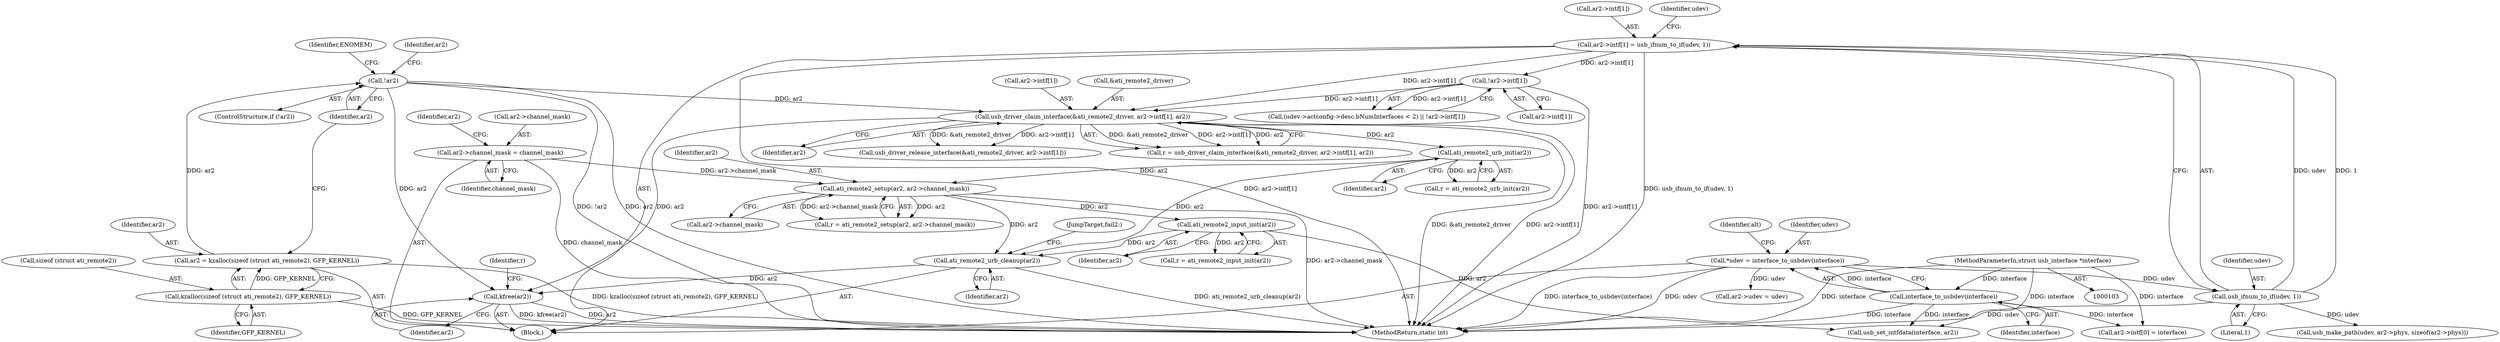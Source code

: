 digraph "0_linux_950336ba3e4a1ffd2ca60d29f6ef386dd2c7351d@API" {
"1000410" [label="(Call,kfree(ar2))"];
"1000136" [label="(Call,!ar2)"];
"1000129" [label="(Call,ar2 = kzalloc(sizeof (struct ati_remote2), GFP_KERNEL))"];
"1000131" [label="(Call,kzalloc(sizeof (struct ati_remote2), GFP_KERNEL))"];
"1000398" [label="(Call,ati_remote2_urb_cleanup(ar2))"];
"1000304" [label="(Call,ati_remote2_urb_init(ar2))"];
"1000241" [label="(Call,usb_driver_claim_interface(&ati_remote2_driver, ar2->intf[1], ar2))"];
"1000193" [label="(Call,ar2->intf[1] = usb_ifnum_to_if(udev, 1))"];
"1000199" [label="(Call,usb_ifnum_to_if(udev, 1))"];
"1000108" [label="(Call,*udev = interface_to_usbdev(interface))"];
"1000110" [label="(Call,interface_to_usbdev(interface))"];
"1000104" [label="(MethodParameterIn,struct usb_interface *interface)"];
"1000213" [label="(Call,!ar2->intf[1])"];
"1000372" [label="(Call,ati_remote2_input_init(ar2))"];
"1000321" [label="(Call,ati_remote2_setup(ar2, ar2->channel_mask))"];
"1000309" [label="(Call,ar2->channel_mask = channel_mask)"];
"1000143" [label="(Identifier,ar2)"];
"1000400" [label="(JumpTarget,fail2:)"];
"1000414" [label="(MethodReturn,static int)"];
"1000241" [label="(Call,usb_driver_claim_interface(&ati_remote2_driver, ar2->intf[1], ar2))"];
"1000194" [label="(Call,ar2->intf[1])"];
"1000239" [label="(Call,r = usb_driver_claim_interface(&ati_remote2_driver, ar2->intf[1], ar2))"];
"1000114" [label="(Identifier,alt)"];
"1000137" [label="(Identifier,ar2)"];
"1000321" [label="(Call,ati_remote2_setup(ar2, ar2->channel_mask))"];
"1000372" [label="(Call,ati_remote2_input_init(ar2))"];
"1000329" [label="(Call,usb_make_path(udev, ar2->phys, sizeof(ar2->phys)))"];
"1000141" [label="(Call,ar2->udev = udev)"];
"1000313" [label="(Identifier,channel_mask)"];
"1000200" [label="(Identifier,udev)"];
"1000134" [label="(Identifier,GFP_KERNEL)"];
"1000411" [label="(Identifier,ar2)"];
"1000309" [label="(Call,ar2->channel_mask = channel_mask)"];
"1000203" [label="(Call,(udev->actconfig->desc.bNumInterfaces < 2) || !ar2->intf[1])"];
"1000399" [label="(Identifier,ar2)"];
"1000140" [label="(Identifier,ENOMEM)"];
"1000377" [label="(Call,usb_set_intfdata(interface, ar2))"];
"1000110" [label="(Call,interface_to_usbdev(interface))"];
"1000129" [label="(Call,ar2 = kzalloc(sizeof (struct ati_remote2), GFP_KERNEL))"];
"1000214" [label="(Call,ar2->intf[1])"];
"1000108" [label="(Call,*udev = interface_to_usbdev(interface))"];
"1000410" [label="(Call,kfree(ar2))"];
"1000130" [label="(Identifier,ar2)"];
"1000201" [label="(Literal,1)"];
"1000302" [label="(Call,r = ati_remote2_urb_init(ar2))"];
"1000244" [label="(Call,ar2->intf[1])"];
"1000249" [label="(Identifier,ar2)"];
"1000213" [label="(Call,!ar2->intf[1])"];
"1000370" [label="(Call,r = ati_remote2_input_init(ar2))"];
"1000413" [label="(Identifier,r)"];
"1000135" [label="(ControlStructure,if (!ar2))"];
"1000106" [label="(Block,)"];
"1000111" [label="(Identifier,interface)"];
"1000323" [label="(Call,ar2->channel_mask)"];
"1000242" [label="(Call,&ati_remote2_driver)"];
"1000373" [label="(Identifier,ar2)"];
"1000319" [label="(Call,r = ati_remote2_setup(ar2, ar2->channel_mask))"];
"1000109" [label="(Identifier,udev)"];
"1000132" [label="(Call,sizeof (struct ati_remote2))"];
"1000304" [label="(Call,ati_remote2_urb_init(ar2))"];
"1000398" [label="(Call,ati_remote2_urb_cleanup(ar2))"];
"1000401" [label="(Call,usb_driver_release_interface(&ati_remote2_driver, ar2->intf[1]))"];
"1000305" [label="(Identifier,ar2)"];
"1000208" [label="(Identifier,udev)"];
"1000172" [label="(Call,ar2->intf[0] = interface)"];
"1000322" [label="(Identifier,ar2)"];
"1000193" [label="(Call,ar2->intf[1] = usb_ifnum_to_if(udev, 1))"];
"1000131" [label="(Call,kzalloc(sizeof (struct ati_remote2), GFP_KERNEL))"];
"1000316" [label="(Identifier,ar2)"];
"1000104" [label="(MethodParameterIn,struct usb_interface *interface)"];
"1000199" [label="(Call,usb_ifnum_to_if(udev, 1))"];
"1000310" [label="(Call,ar2->channel_mask)"];
"1000136" [label="(Call,!ar2)"];
"1000410" -> "1000106"  [label="AST: "];
"1000410" -> "1000411"  [label="CFG: "];
"1000411" -> "1000410"  [label="AST: "];
"1000413" -> "1000410"  [label="CFG: "];
"1000410" -> "1000414"  [label="DDG: ar2"];
"1000410" -> "1000414"  [label="DDG: kfree(ar2)"];
"1000136" -> "1000410"  [label="DDG: ar2"];
"1000398" -> "1000410"  [label="DDG: ar2"];
"1000241" -> "1000410"  [label="DDG: ar2"];
"1000136" -> "1000135"  [label="AST: "];
"1000136" -> "1000137"  [label="CFG: "];
"1000137" -> "1000136"  [label="AST: "];
"1000140" -> "1000136"  [label="CFG: "];
"1000143" -> "1000136"  [label="CFG: "];
"1000136" -> "1000414"  [label="DDG: !ar2"];
"1000136" -> "1000414"  [label="DDG: ar2"];
"1000129" -> "1000136"  [label="DDG: ar2"];
"1000136" -> "1000241"  [label="DDG: ar2"];
"1000129" -> "1000106"  [label="AST: "];
"1000129" -> "1000131"  [label="CFG: "];
"1000130" -> "1000129"  [label="AST: "];
"1000131" -> "1000129"  [label="AST: "];
"1000137" -> "1000129"  [label="CFG: "];
"1000129" -> "1000414"  [label="DDG: kzalloc(sizeof (struct ati_remote2), GFP_KERNEL)"];
"1000131" -> "1000129"  [label="DDG: GFP_KERNEL"];
"1000131" -> "1000134"  [label="CFG: "];
"1000132" -> "1000131"  [label="AST: "];
"1000134" -> "1000131"  [label="AST: "];
"1000131" -> "1000414"  [label="DDG: GFP_KERNEL"];
"1000398" -> "1000106"  [label="AST: "];
"1000398" -> "1000399"  [label="CFG: "];
"1000399" -> "1000398"  [label="AST: "];
"1000400" -> "1000398"  [label="CFG: "];
"1000398" -> "1000414"  [label="DDG: ati_remote2_urb_cleanup(ar2)"];
"1000304" -> "1000398"  [label="DDG: ar2"];
"1000372" -> "1000398"  [label="DDG: ar2"];
"1000321" -> "1000398"  [label="DDG: ar2"];
"1000304" -> "1000302"  [label="AST: "];
"1000304" -> "1000305"  [label="CFG: "];
"1000305" -> "1000304"  [label="AST: "];
"1000302" -> "1000304"  [label="CFG: "];
"1000304" -> "1000302"  [label="DDG: ar2"];
"1000241" -> "1000304"  [label="DDG: ar2"];
"1000304" -> "1000321"  [label="DDG: ar2"];
"1000241" -> "1000239"  [label="AST: "];
"1000241" -> "1000249"  [label="CFG: "];
"1000242" -> "1000241"  [label="AST: "];
"1000244" -> "1000241"  [label="AST: "];
"1000249" -> "1000241"  [label="AST: "];
"1000239" -> "1000241"  [label="CFG: "];
"1000241" -> "1000414"  [label="DDG: &ati_remote2_driver"];
"1000241" -> "1000414"  [label="DDG: ar2->intf[1]"];
"1000241" -> "1000239"  [label="DDG: &ati_remote2_driver"];
"1000241" -> "1000239"  [label="DDG: ar2->intf[1]"];
"1000241" -> "1000239"  [label="DDG: ar2"];
"1000193" -> "1000241"  [label="DDG: ar2->intf[1]"];
"1000213" -> "1000241"  [label="DDG: ar2->intf[1]"];
"1000241" -> "1000401"  [label="DDG: &ati_remote2_driver"];
"1000241" -> "1000401"  [label="DDG: ar2->intf[1]"];
"1000193" -> "1000106"  [label="AST: "];
"1000193" -> "1000199"  [label="CFG: "];
"1000194" -> "1000193"  [label="AST: "];
"1000199" -> "1000193"  [label="AST: "];
"1000208" -> "1000193"  [label="CFG: "];
"1000193" -> "1000414"  [label="DDG: ar2->intf[1]"];
"1000193" -> "1000414"  [label="DDG: usb_ifnum_to_if(udev, 1)"];
"1000199" -> "1000193"  [label="DDG: udev"];
"1000199" -> "1000193"  [label="DDG: 1"];
"1000193" -> "1000213"  [label="DDG: ar2->intf[1]"];
"1000199" -> "1000201"  [label="CFG: "];
"1000200" -> "1000199"  [label="AST: "];
"1000201" -> "1000199"  [label="AST: "];
"1000199" -> "1000414"  [label="DDG: udev"];
"1000108" -> "1000199"  [label="DDG: udev"];
"1000199" -> "1000329"  [label="DDG: udev"];
"1000108" -> "1000106"  [label="AST: "];
"1000108" -> "1000110"  [label="CFG: "];
"1000109" -> "1000108"  [label="AST: "];
"1000110" -> "1000108"  [label="AST: "];
"1000114" -> "1000108"  [label="CFG: "];
"1000108" -> "1000414"  [label="DDG: interface_to_usbdev(interface)"];
"1000108" -> "1000414"  [label="DDG: udev"];
"1000110" -> "1000108"  [label="DDG: interface"];
"1000108" -> "1000141"  [label="DDG: udev"];
"1000110" -> "1000111"  [label="CFG: "];
"1000111" -> "1000110"  [label="AST: "];
"1000110" -> "1000414"  [label="DDG: interface"];
"1000104" -> "1000110"  [label="DDG: interface"];
"1000110" -> "1000172"  [label="DDG: interface"];
"1000110" -> "1000377"  [label="DDG: interface"];
"1000104" -> "1000103"  [label="AST: "];
"1000104" -> "1000414"  [label="DDG: interface"];
"1000104" -> "1000172"  [label="DDG: interface"];
"1000104" -> "1000377"  [label="DDG: interface"];
"1000213" -> "1000203"  [label="AST: "];
"1000213" -> "1000214"  [label="CFG: "];
"1000214" -> "1000213"  [label="AST: "];
"1000203" -> "1000213"  [label="CFG: "];
"1000213" -> "1000414"  [label="DDG: ar2->intf[1]"];
"1000213" -> "1000203"  [label="DDG: ar2->intf[1]"];
"1000372" -> "1000370"  [label="AST: "];
"1000372" -> "1000373"  [label="CFG: "];
"1000373" -> "1000372"  [label="AST: "];
"1000370" -> "1000372"  [label="CFG: "];
"1000372" -> "1000370"  [label="DDG: ar2"];
"1000321" -> "1000372"  [label="DDG: ar2"];
"1000372" -> "1000377"  [label="DDG: ar2"];
"1000321" -> "1000319"  [label="AST: "];
"1000321" -> "1000323"  [label="CFG: "];
"1000322" -> "1000321"  [label="AST: "];
"1000323" -> "1000321"  [label="AST: "];
"1000319" -> "1000321"  [label="CFG: "];
"1000321" -> "1000414"  [label="DDG: ar2->channel_mask"];
"1000321" -> "1000319"  [label="DDG: ar2"];
"1000321" -> "1000319"  [label="DDG: ar2->channel_mask"];
"1000309" -> "1000321"  [label="DDG: ar2->channel_mask"];
"1000309" -> "1000106"  [label="AST: "];
"1000309" -> "1000313"  [label="CFG: "];
"1000310" -> "1000309"  [label="AST: "];
"1000313" -> "1000309"  [label="AST: "];
"1000316" -> "1000309"  [label="CFG: "];
"1000309" -> "1000414"  [label="DDG: channel_mask"];
}
